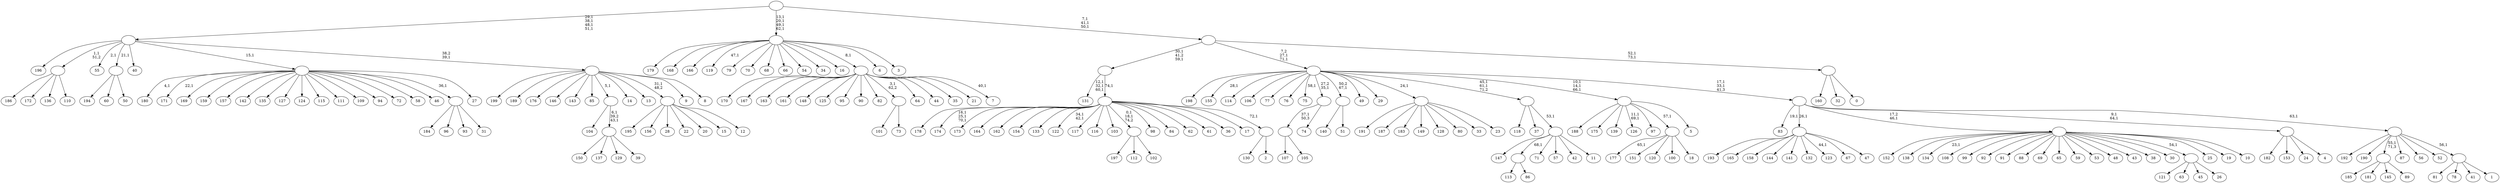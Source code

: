 digraph T {
	275 [label="199"]
	274 [label="198"]
	273 [label="197"]
	272 [label="196"]
	271 [label="195"]
	270 [label="194"]
	269 [label="193"]
	268 [label="192"]
	267 [label="191"]
	266 [label="190"]
	265 [label="189"]
	264 [label="188"]
	263 [label="187"]
	262 [label="186"]
	261 [label="185"]
	260 [label="184"]
	259 [label="183"]
	258 [label="182"]
	257 [label="181"]
	256 [label="180"]
	254 [label="179"]
	253 [label="178"]
	252 [label="177"]
	250 [label="176"]
	249 [label="175"]
	248 [label="174"]
	244 [label="173"]
	243 [label="172"]
	242 [label="171"]
	240 [label="170"]
	239 [label="169"]
	238 [label="168"]
	237 [label="167"]
	236 [label="166"]
	235 [label="165"]
	234 [label="164"]
	233 [label="163"]
	232 [label="162"]
	231 [label="161"]
	230 [label="160"]
	229 [label="159"]
	228 [label="158"]
	227 [label="157"]
	226 [label="156"]
	225 [label="155"]
	223 [label="154"]
	222 [label="153"]
	221 [label="152"]
	220 [label="151"]
	219 [label="150"]
	218 [label="149"]
	217 [label="148"]
	216 [label="147"]
	215 [label="146"]
	214 [label="145"]
	213 [label="144"]
	212 [label="143"]
	211 [label="142"]
	210 [label="141"]
	209 [label="140"]
	208 [label="139"]
	207 [label="138"]
	206 [label="137"]
	205 [label="136"]
	204 [label="135"]
	203 [label="134"]
	201 [label="133"]
	200 [label="132"]
	199 [label="131"]
	195 [label="130"]
	194 [label="129"]
	193 [label="128"]
	192 [label="127"]
	191 [label="126"]
	188 [label="125"]
	187 [label="124"]
	186 [label="123"]
	184 [label="122"]
	181 [label="121"]
	180 [label="120"]
	179 [label="119"]
	177 [label="118"]
	176 [label="117"]
	175 [label="116"]
	174 [label="115"]
	173 [label="114"]
	172 [label="113"]
	171 [label="112"]
	170 [label="111"]
	169 [label="110"]
	168 [label=""]
	167 [label="109"]
	166 [label="108"]
	165 [label="107"]
	164 [label="106"]
	163 [label="105"]
	162 [label=""]
	161 [label="104"]
	160 [label="103"]
	159 [label="102"]
	158 [label=""]
	156 [label="101"]
	155 [label="100"]
	154 [label="99"]
	153 [label="98"]
	152 [label="97"]
	151 [label="96"]
	150 [label="95"]
	149 [label="94"]
	148 [label="93"]
	147 [label="92"]
	146 [label="91"]
	145 [label="90"]
	144 [label="89"]
	143 [label=""]
	142 [label="88"]
	141 [label="87"]
	140 [label="86"]
	139 [label=""]
	138 [label="85"]
	137 [label="84"]
	136 [label="83"]
	134 [label="82"]
	133 [label="81"]
	132 [label="80"]
	131 [label="79"]
	130 [label="78"]
	129 [label="77"]
	128 [label="76"]
	127 [label="75"]
	125 [label="74"]
	124 [label=""]
	123 [label="73"]
	122 [label=""]
	121 [label="72"]
	120 [label="71"]
	119 [label="70"]
	118 [label="69"]
	117 [label="68"]
	116 [label="67"]
	115 [label="66"]
	114 [label="65"]
	113 [label="64"]
	112 [label="63"]
	111 [label="62"]
	110 [label="61"]
	109 [label="60"]
	108 [label="59"]
	107 [label="58"]
	106 [label="57"]
	105 [label="56"]
	104 [label="55"]
	102 [label="54"]
	101 [label="53"]
	100 [label="52"]
	99 [label="51"]
	98 [label=""]
	97 [label="50"]
	96 [label=""]
	95 [label="49"]
	94 [label="48"]
	93 [label="47"]
	92 [label=""]
	91 [label="46"]
	90 [label="45"]
	89 [label="44"]
	88 [label="43"]
	87 [label="42"]
	86 [label="41"]
	85 [label="40"]
	84 [label="39"]
	83 [label=""]
	81 [label=""]
	80 [label="38"]
	79 [label="37"]
	78 [label="36"]
	77 [label="35"]
	76 [label="34"]
	75 [label="33"]
	74 [label="32"]
	73 [label="31"]
	72 [label=""]
	71 [label="30"]
	70 [label="29"]
	69 [label="28"]
	68 [label="27"]
	67 [label=""]
	66 [label="26"]
	65 [label=""]
	64 [label="25"]
	63 [label="24"]
	62 [label="23"]
	61 [label=""]
	60 [label="22"]
	59 [label="21"]
	58 [label="20"]
	57 [label="19"]
	56 [label="18"]
	55 [label=""]
	54 [label="17"]
	53 [label="16"]
	52 [label="15"]
	51 [label="14"]
	50 [label="13"]
	49 [label="12"]
	48 [label=""]
	47 [label="11"]
	46 [label=""]
	45 [label=""]
	43 [label="10"]
	42 [label=""]
	41 [label="9"]
	40 [label="8"]
	39 [label=""]
	38 [label=""]
	34 [label="7"]
	32 [label=""]
	31 [label="6"]
	30 [label="5"]
	29 [label=""]
	26 [label="4"]
	25 [label=""]
	23 [label="3"]
	22 [label=""]
	18 [label="2"]
	17 [label=""]
	16 [label=""]
	15 [label=""]
	13 [label="1"]
	12 [label=""]
	11 [label=""]
	10 [label=""]
	8 [label=""]
	6 [label="0"]
	5 [label=""]
	3 [label=""]
	0 [label=""]
	168 -> 262 [label=""]
	168 -> 243 [label=""]
	168 -> 205 [label=""]
	168 -> 169 [label=""]
	162 -> 165 [label=""]
	162 -> 163 [label=""]
	158 -> 273 [label=""]
	158 -> 171 [label=""]
	158 -> 159 [label=""]
	143 -> 261 [label=""]
	143 -> 257 [label=""]
	143 -> 214 [label=""]
	143 -> 144 [label=""]
	139 -> 172 [label=""]
	139 -> 140 [label=""]
	124 -> 162 [label="37,1\n50,3"]
	124 -> 125 [label=""]
	122 -> 156 [label=""]
	122 -> 123 [label=""]
	98 -> 209 [label=""]
	98 -> 99 [label=""]
	96 -> 270 [label=""]
	96 -> 109 [label=""]
	96 -> 97 [label=""]
	92 -> 186 [label="44,1"]
	92 -> 269 [label=""]
	92 -> 235 [label=""]
	92 -> 228 [label=""]
	92 -> 213 [label=""]
	92 -> 210 [label=""]
	92 -> 200 [label=""]
	92 -> 116 [label=""]
	92 -> 93 [label=""]
	83 -> 219 [label=""]
	83 -> 206 [label=""]
	83 -> 194 [label=""]
	83 -> 84 [label=""]
	81 -> 83 [label="6,1\n39,2\n43,1"]
	81 -> 161 [label=""]
	72 -> 260 [label=""]
	72 -> 151 [label=""]
	72 -> 148 [label=""]
	72 -> 73 [label=""]
	67 -> 242 [label="22,1"]
	67 -> 256 [label="4,1"]
	67 -> 239 [label=""]
	67 -> 229 [label=""]
	67 -> 227 [label=""]
	67 -> 211 [label=""]
	67 -> 204 [label=""]
	67 -> 192 [label=""]
	67 -> 187 [label=""]
	67 -> 174 [label=""]
	67 -> 170 [label=""]
	67 -> 167 [label=""]
	67 -> 149 [label=""]
	67 -> 121 [label=""]
	67 -> 107 [label=""]
	67 -> 91 [label=""]
	67 -> 72 [label="36,1"]
	67 -> 68 [label=""]
	65 -> 181 [label=""]
	65 -> 112 [label=""]
	65 -> 90 [label=""]
	65 -> 66 [label=""]
	61 -> 267 [label=""]
	61 -> 263 [label=""]
	61 -> 259 [label=""]
	61 -> 218 [label=""]
	61 -> 193 [label=""]
	61 -> 132 [label=""]
	61 -> 75 [label=""]
	61 -> 62 [label=""]
	55 -> 252 [label="65,1"]
	55 -> 220 [label=""]
	55 -> 180 [label=""]
	55 -> 155 [label=""]
	55 -> 56 [label=""]
	48 -> 271 [label=""]
	48 -> 226 [label=""]
	48 -> 69 [label=""]
	48 -> 60 [label=""]
	48 -> 58 [label=""]
	48 -> 52 [label=""]
	48 -> 49 [label=""]
	46 -> 216 [label=""]
	46 -> 139 [label="68,1"]
	46 -> 120 [label=""]
	46 -> 106 [label=""]
	46 -> 87 [label=""]
	46 -> 47 [label=""]
	45 -> 177 [label=""]
	45 -> 79 [label=""]
	45 -> 46 [label="53,1"]
	42 -> 203 [label="23,1"]
	42 -> 221 [label=""]
	42 -> 207 [label=""]
	42 -> 166 [label=""]
	42 -> 154 [label=""]
	42 -> 147 [label=""]
	42 -> 146 [label=""]
	42 -> 142 [label=""]
	42 -> 118 [label=""]
	42 -> 114 [label=""]
	42 -> 108 [label=""]
	42 -> 101 [label=""]
	42 -> 94 [label=""]
	42 -> 88 [label=""]
	42 -> 80 [label=""]
	42 -> 71 [label=""]
	42 -> 65 [label="54,1"]
	42 -> 64 [label=""]
	42 -> 57 [label=""]
	42 -> 43 [label=""]
	39 -> 275 [label=""]
	39 -> 265 [label=""]
	39 -> 250 [label=""]
	39 -> 215 [label=""]
	39 -> 212 [label=""]
	39 -> 138 [label=""]
	39 -> 81 [label="5,1"]
	39 -> 51 [label=""]
	39 -> 50 [label=""]
	39 -> 48 [label="31,1\n48,2"]
	39 -> 41 [label=""]
	39 -> 40 [label=""]
	38 -> 104 [label="2,1"]
	38 -> 272 [label=""]
	38 -> 168 [label="1,1\n51,2"]
	38 -> 96 [label="21,1"]
	38 -> 85 [label=""]
	38 -> 67 [label="15,1"]
	38 -> 39 [label="38,2\n39,1"]
	32 -> 34 [label="40,1"]
	32 -> 240 [label=""]
	32 -> 237 [label=""]
	32 -> 233 [label=""]
	32 -> 231 [label=""]
	32 -> 217 [label=""]
	32 -> 188 [label=""]
	32 -> 150 [label=""]
	32 -> 145 [label=""]
	32 -> 134 [label=""]
	32 -> 122 [label="3,1\n62,2"]
	32 -> 113 [label=""]
	32 -> 89 [label=""]
	32 -> 77 [label=""]
	32 -> 59 [label=""]
	29 -> 191 [label="11,1\n69,1"]
	29 -> 264 [label=""]
	29 -> 249 [label=""]
	29 -> 208 [label=""]
	29 -> 152 [label=""]
	29 -> 55 [label="57,1"]
	29 -> 30 [label=""]
	25 -> 258 [label=""]
	25 -> 222 [label=""]
	25 -> 63 [label=""]
	25 -> 26 [label=""]
	22 -> 179 [label="47,1"]
	22 -> 254 [label=""]
	22 -> 238 [label=""]
	22 -> 236 [label=""]
	22 -> 131 [label=""]
	22 -> 119 [label=""]
	22 -> 117 [label=""]
	22 -> 115 [label=""]
	22 -> 102 [label=""]
	22 -> 76 [label=""]
	22 -> 53 [label=""]
	22 -> 32 [label="8,1"]
	22 -> 31 [label=""]
	22 -> 23 [label=""]
	17 -> 195 [label=""]
	17 -> 18 [label=""]
	16 -> 158 [label="0,1\n18,1\n74,2"]
	16 -> 184 [label="34,1\n42,1"]
	16 -> 248 [label="16,1\n25,1\n70,1"]
	16 -> 253 [label=""]
	16 -> 244 [label=""]
	16 -> 234 [label=""]
	16 -> 232 [label=""]
	16 -> 223 [label=""]
	16 -> 201 [label=""]
	16 -> 176 [label=""]
	16 -> 175 [label=""]
	16 -> 160 [label=""]
	16 -> 153 [label=""]
	16 -> 137 [label=""]
	16 -> 111 [label=""]
	16 -> 110 [label=""]
	16 -> 78 [label=""]
	16 -> 54 [label=""]
	16 -> 17 [label="72,1"]
	15 -> 199 [label="12,1\n32,1\n60,1"]
	15 -> 16 [label="74,1"]
	12 -> 133 [label=""]
	12 -> 130 [label=""]
	12 -> 86 [label=""]
	12 -> 13 [label=""]
	11 -> 268 [label=""]
	11 -> 266 [label=""]
	11 -> 143 [label="55,1\n71,3"]
	11 -> 141 [label=""]
	11 -> 105 [label=""]
	11 -> 100 [label=""]
	11 -> 12 [label="56,1"]
	10 -> 25 [label="9,1\n64,1"]
	10 -> 136 [label="19,1"]
	10 -> 92 [label="26,1"]
	10 -> 42 [label="17,2\n46,1"]
	10 -> 11 [label="63,1"]
	8 -> 10 [label="17,1\n33,1\n41,3"]
	8 -> 29 [label="10,1\n14,1\n66,1"]
	8 -> 45 [label="45,1\n61,1\n71,2"]
	8 -> 127 [label="58,1"]
	8 -> 225 [label="28,1"]
	8 -> 274 [label=""]
	8 -> 173 [label=""]
	8 -> 164 [label=""]
	8 -> 129 [label=""]
	8 -> 128 [label=""]
	8 -> 124 [label="27,2\n35,1"]
	8 -> 98 [label="50,2\n67,1"]
	8 -> 95 [label=""]
	8 -> 70 [label=""]
	8 -> 61 [label="24,1"]
	5 -> 230 [label=""]
	5 -> 74 [label=""]
	5 -> 6 [label=""]
	3 -> 5 [label="52,1\n73,1"]
	3 -> 8 [label="7,2\n27,1\n71,1"]
	3 -> 15 [label="30,1\n41,2\n59,1"]
	0 -> 3 [label="7,1\n41,1\n50,1"]
	0 -> 22 [label="13,1\n20,1\n49,1\n62,1"]
	0 -> 38 [label="29,1\n38,1\n48,1\n51,1"]
}
